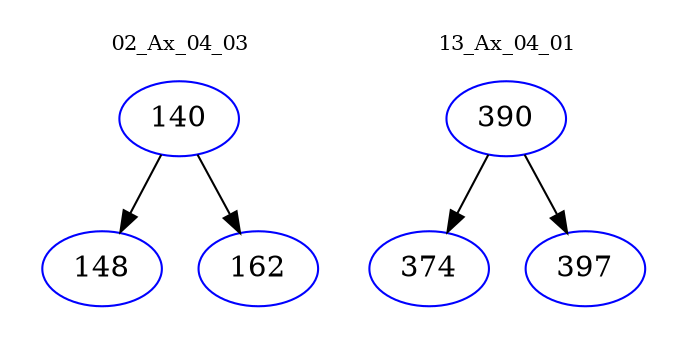 digraph{
subgraph cluster_0 {
color = white
label = "02_Ax_04_03";
fontsize=10;
T0_140 [label="140", color="blue"]
T0_140 -> T0_148 [color="black"]
T0_148 [label="148", color="blue"]
T0_140 -> T0_162 [color="black"]
T0_162 [label="162", color="blue"]
}
subgraph cluster_1 {
color = white
label = "13_Ax_04_01";
fontsize=10;
T1_390 [label="390", color="blue"]
T1_390 -> T1_374 [color="black"]
T1_374 [label="374", color="blue"]
T1_390 -> T1_397 [color="black"]
T1_397 [label="397", color="blue"]
}
}
